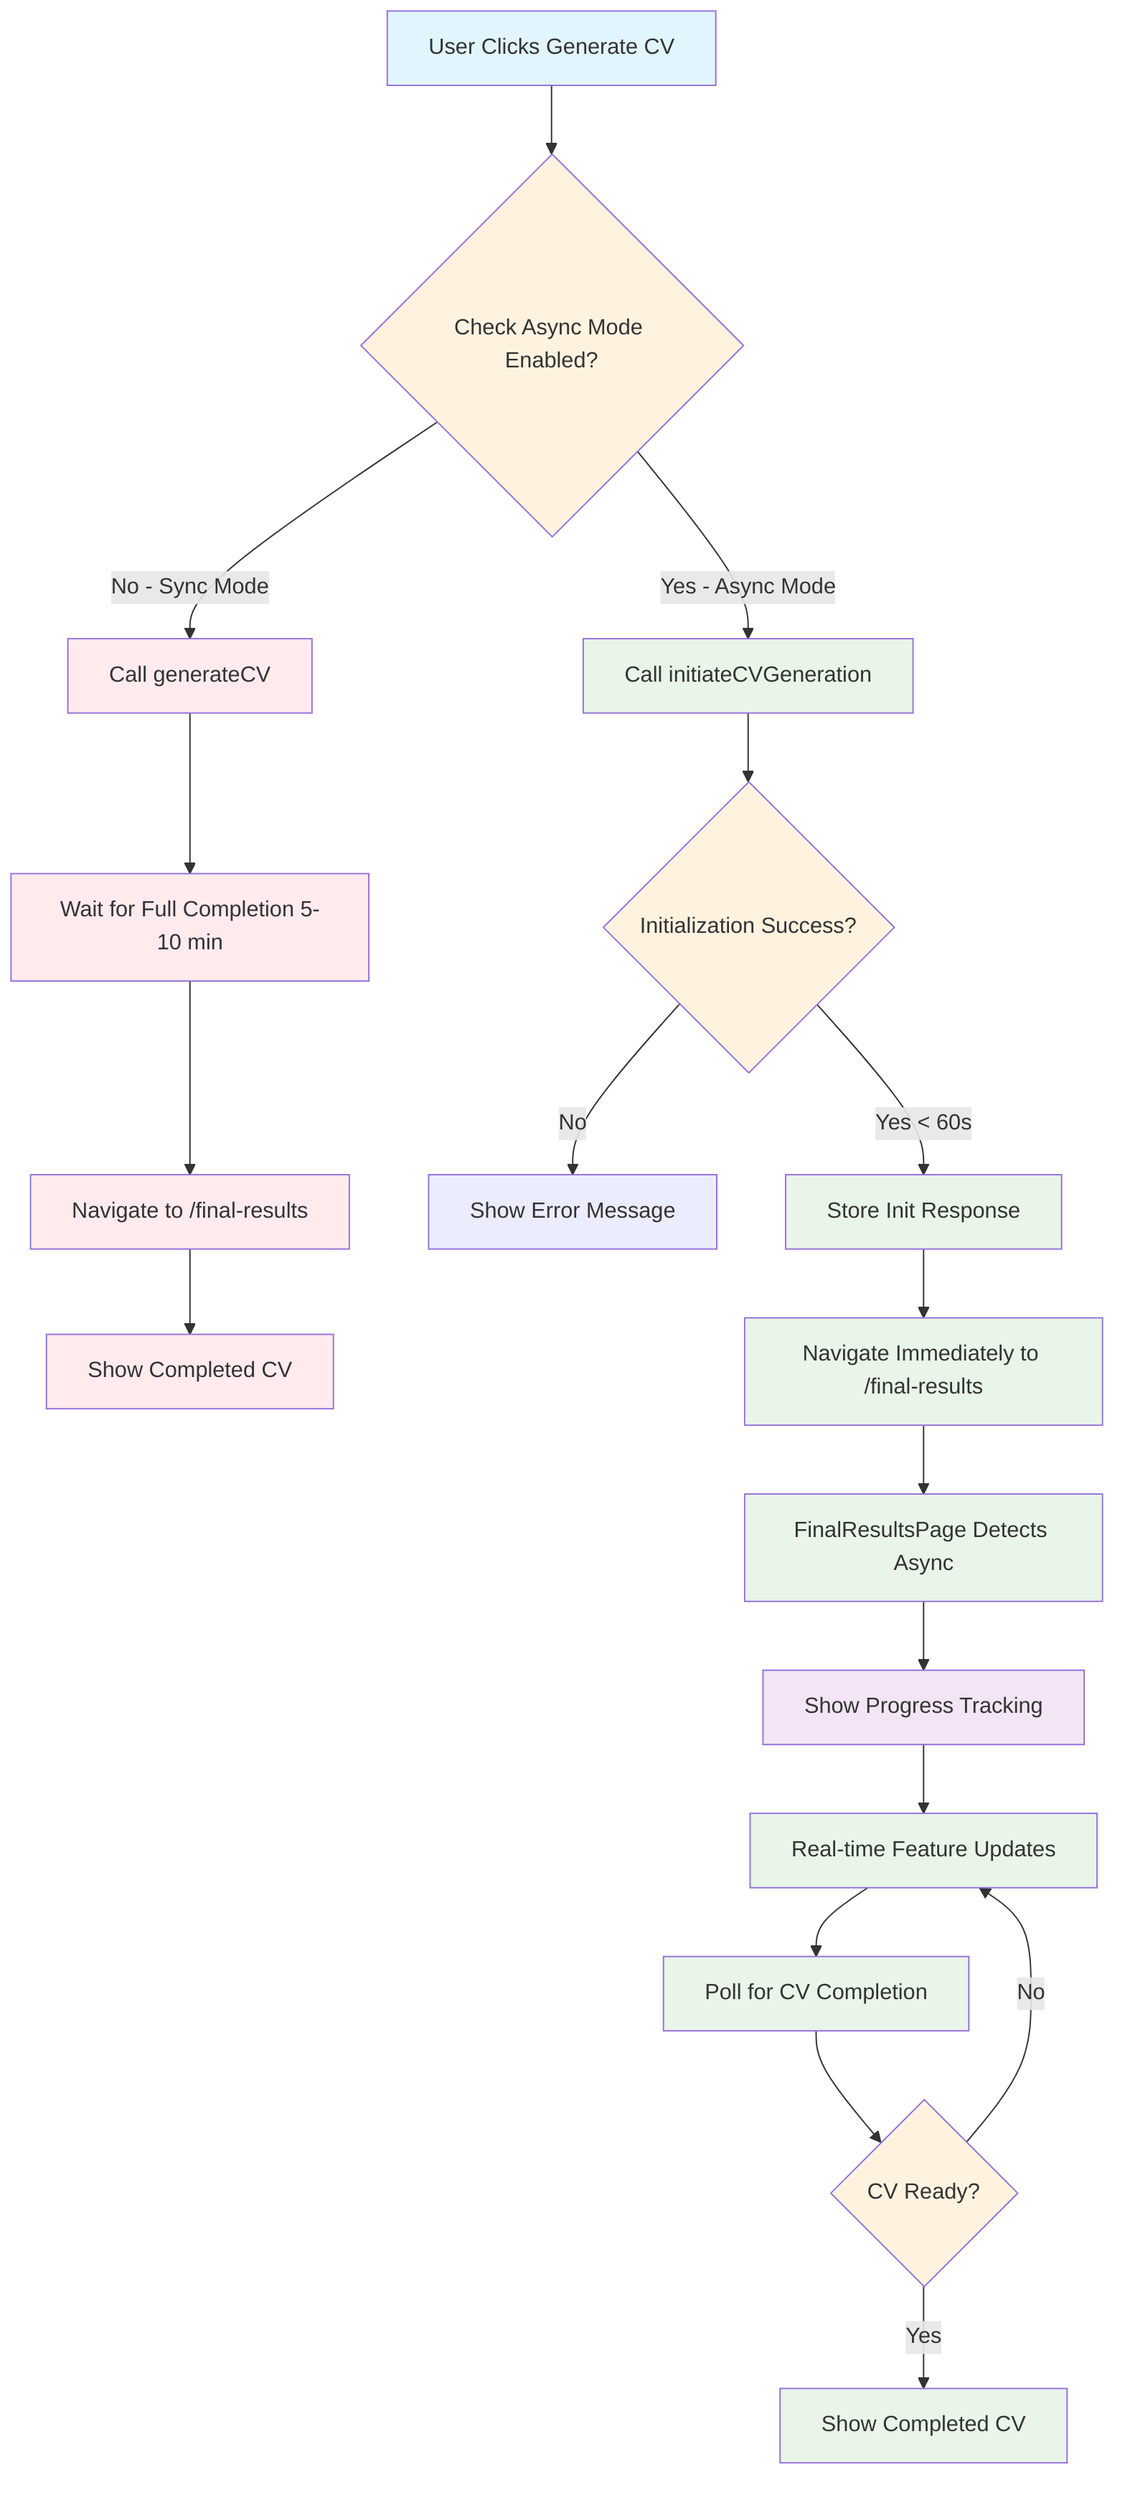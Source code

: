 graph TD
    A[User Clicks Generate CV] --> B{Check Async Mode Enabled?}
    
    B -->|No - Sync Mode| C[Call generateCV]
    C --> D[Wait for Full Completion 5-10 min]
    D --> E[Navigate to /final-results]
    E --> F[Show Completed CV]
    
    B -->|Yes - Async Mode| G[Call initiateCVGeneration]
    G --> H{Initialization Success?}
    
    H -->|No| I[Show Error Message]
    H -->|Yes < 60s| J[Store Init Response]
    J --> K[Navigate Immediately to /final-results]
    K --> L[FinalResultsPage Detects Async]
    L --> M[Show Progress Tracking]
    M --> N[Real-time Feature Updates]
    N --> O[Poll for CV Completion]
    O --> P{CV Ready?}
    P -->|No| N
    P -->|Yes| Q[Show Completed CV]
    
    style A fill:#e1f5fe
    style B fill:#fff3e0
    style G fill:#e8f5e8
    style K fill:#e8f5e8
    style M fill:#f3e5f5
    style Q fill:#e8f5e8
    
    classDef syncFlow fill:#ffebee
    classDef asyncFlow fill:#e8f5e8
    classDef decision fill:#fff3e0
    
    class C,D,E,F syncFlow
    class G,J,K,L,M,N,O,Q asyncFlow
    class B,H,P decision